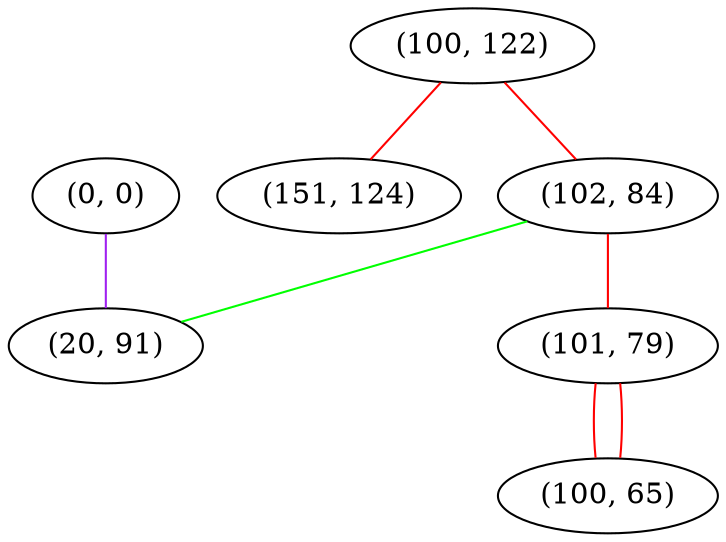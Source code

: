 graph "" {
"(0, 0)";
"(100, 122)";
"(151, 124)";
"(102, 84)";
"(101, 79)";
"(100, 65)";
"(20, 91)";
"(0, 0)" -- "(20, 91)"  [color=purple, key=0, weight=4];
"(100, 122)" -- "(151, 124)"  [color=red, key=0, weight=1];
"(100, 122)" -- "(102, 84)"  [color=red, key=0, weight=1];
"(102, 84)" -- "(101, 79)"  [color=red, key=0, weight=1];
"(102, 84)" -- "(20, 91)"  [color=green, key=0, weight=2];
"(101, 79)" -- "(100, 65)"  [color=red, key=0, weight=1];
"(101, 79)" -- "(100, 65)"  [color=red, key=1, weight=1];
}
